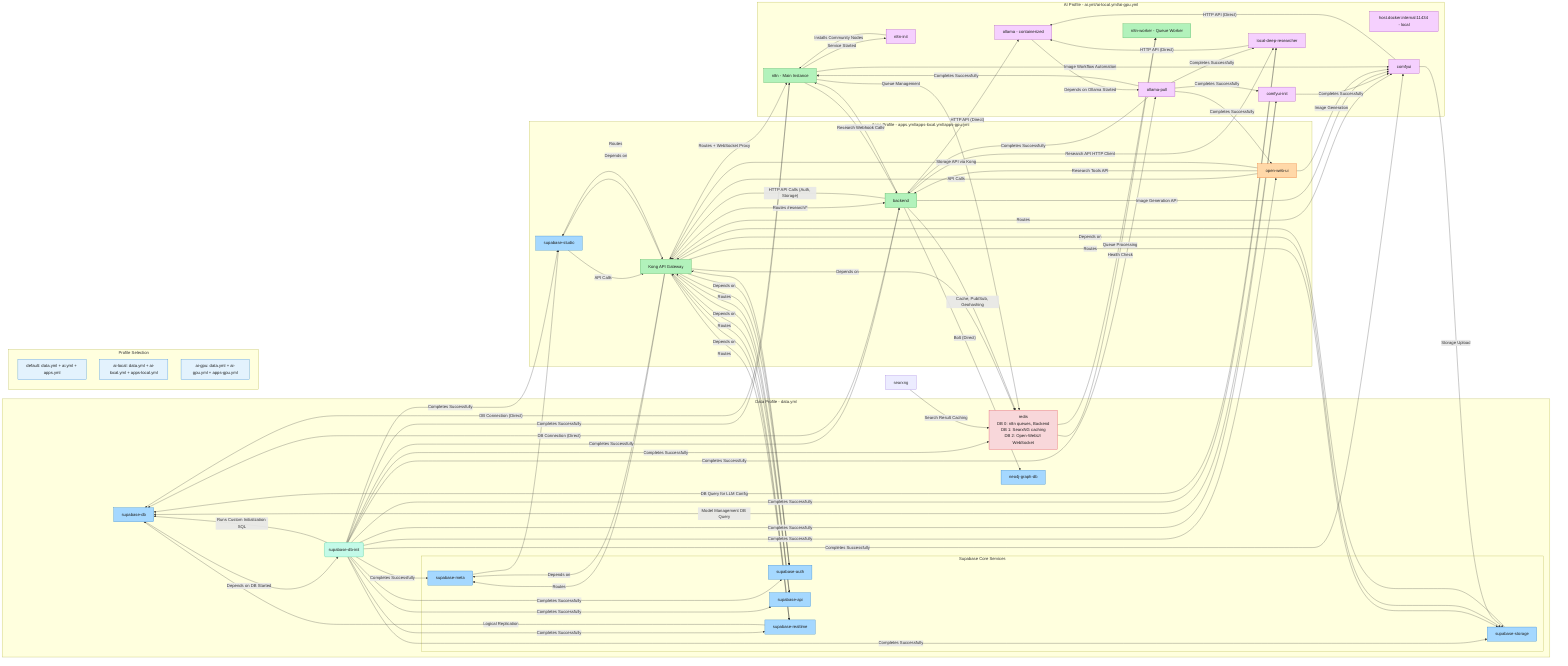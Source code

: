 graph LR
    %% This diagram represents the new modular Docker Compose profile architecture.
    %% Services are organized into profiles: data.yml, ai.yml/ai-local.yml/ai-gpu.yml, apps.yml/apps-local.yml/apps-gpu.yml
    %% For ai-local profile, the 'ollama' container is removed, and services connect to local Ollama via host.docker.internal:11434.
    %% For ai-gpu profile, Ollama runs with NVIDIA GPU acceleration.
    %% The start.sh script handles profile selection and consistent environment variable management.

    %% Define styles
    classDef database fill:#a5d8ff,stroke:#1971c2,color:#1e1e1e
    classDef cache fill:#f8d7da,stroke:#dc3545,color:#1e1e1e
    classDef ai fill:#f5d0fe,stroke:#9c36b5,color:#1e1e1e
    classDef ui fill:#ffd8a8,stroke:#e8590c,color:#1e1e1e
    classDef api fill:#b2f2bb,stroke:#2f9e44,color:#1e1e1e
    
    %% Data Services Profile (data.yml)
    subgraph DataProfile[Data Profile - data.yml]
        direction LR
        supabase-db[supabase-db]
        redis[redis<br/>DB 0: n8n queues, Backend<br/>DB 1: SearxNG caching<br/>DB 2: Open-WebUI WebSocket]:::cache
        supabase-db-init(supabase-db-init)
        subgraph SupabaseCore[Supabase Core Services]
        direction TB
        supabase-meta[supabase-meta]
        supabase-storage[supabase-storage]
        supabase-auth[supabase-auth]
        supabase-api[supabase-api]
        supabase-realtime[supabase-realtime]
        end
        neo4j-graph-db[neo4j-graph-db]
    end

    %% AI Services Profile (ai.yml / ai-local.yml / ai-gpu.yml)
    subgraph AIProfile[AI Profile - ai.yml/ai-local.yml/ai-gpu.yml]
        direction TB
        ollama[ollama - containerized]
        ollama-local[host.docker.internal:11434 - local]
        ollama-pull[ollama-pull]
        comfyui-init[comfyui-init]
        n8n-init[n8n-init]
        local-deep-researcher[local-deep-researcher]
        n8n[n8n - Main Instance]:::api
        n8n-worker[n8n-worker - Queue Worker]:::api
        comfyui[comfyui]:::ai
    end
    
    %% Apps Services Profile (apps.yml / apps-local.yml / apps-gpu.yml)
    subgraph AppsProfile[Apps Profile - apps.yml/apps-local.yml/apps-gpu.yml]
        direction TB
        kong-api-gateway[Kong API Gateway]
        backend[backend]
        open-web-ui[open-web-ui]
        supabase-studio[supabase-studio]
    end
    
    %% Connections / Dependencies
    supabase-db -- "Depends on DB Started" --> supabase-db-init
    supabase-db-init -- "Runs Custom Initialization SQL" --> supabase-db
    supabase-db-init -- "Completes Successfully" --> redis
    supabase-db-init -- "Completes Successfully" --> supabase-meta
    supabase-db-init -- "Completes Successfully" --> supabase-storage
    supabase-db-init -- "Completes Successfully" --> supabase-auth
    supabase-db-init -- "Completes Successfully" --> supabase-api
    supabase-db-init -- "Completes Successfully" --> supabase-realtime
    supabase-db-init -- "Completes Successfully" --> supabase-studio
    supabase-db-init -- "Completes Successfully" --> ollama-pull
    supabase-db-init -- "Completes Successfully" --> comfyui-init
    supabase-db-init -- "Completes Successfully" --> local-deep-researcher
    supabase-db-init -- "Completes Successfully" --> backend
    supabase-db-init -- "Completes Successfully" --> open-web-ui
    supabase-db-init -- "Completes Successfully" --> n8n
    redis -- "Health Check" --> n8n-worker
    n8n -- "Service Started" --> n8n-init
    n8n-init -- "Installs Community Nodes" --> n8n
    supabase-db-init -- "Completes Successfully" --> comfyui

    %% Service Inter-dependencies (After db-init)
    %% Connections now go through Kong where applicable
    %% Kong provides WebSocket proxy support for real-time services (n8n, Supabase Realtime)
    supabase-meta --> supabase-studio
    supabase-auth --> kong-api-gateway
    supabase-api --> kong-api-gateway
    supabase-storage --> kong-api-gateway
    supabase-realtime --> kong-api-gateway
    supabase-studio -- API Calls --> kong-api-gateway
    backend -- "HTTP API Calls (Auth, Storage)" --> kong-api-gateway
    open-web-ui -- API Calls --> kong-api-gateway

    kong-api-gateway -- Routes --> supabase-auth
    kong-api-gateway -- Routes --> supabase-api
    kong-api-gateway -- Routes --> supabase-storage
    kong-api-gateway -- Routes --> supabase-realtime
    kong-api-gateway -- Routes --> supabase-meta
    kong-api-gateway -- Routes --> supabase-studio
    kong-api-gateway -- "Routes + WebSocket Proxy" --> n8n
    kong-api-gateway -- Routes --> comfyui
    kong-api-gateway -- "Routes /research/*" --> backend

    kong-api-gateway -- "Depends on" --> redis
    kong-api-gateway -- "Depends on" --> supabase-auth
    kong-api-gateway -- "Depends on" --> supabase-api
    kong-api-gateway -- "Depends on" --> supabase-storage
    kong-api-gateway -- "Depends on" --> supabase-realtime
    kong-api-gateway -- "Depends on" --> supabase-meta

    backend -- "Bolt (Direct)" --> neo4j-graph-db
    backend -- "HTTP API (Direct)" --> ollama
    backend -- "DB Connection (Direct)" --> supabase-db
    n8n -- "DB Connection (Direct)" --> supabase-db
    n8n -- "Queue Management" --> redis
    redis -- "Queue Processing" --> n8n-worker
    searxng -- "Search Result Caching" --> redis
    backend -- "Workflow Automation" --> n8n
    backend -- "Cache, Pub/Sub, Geohashing" --> redis
    ollama-pull -- "Completes Successfully" --> local-deep-researcher
    ollama-pull -- "Completes Successfully" --> open-web-ui
    ollama-pull -- "Completes Successfully" --> backend
    ollama-pull -- "Completes Successfully" --> n8n
    ollama-pull -- "Completes Successfully" --> comfyui-init
    comfyui-init -- "Completes Successfully" --> comfyui
    ollama -- "Depends on Ollama Started" --> ollama-pull
    
    %% Local Deep Researcher connections
    local-deep-researcher -- "DB Query for LLM Config" --> supabase-db
    local-deep-researcher -- "HTTP API (Direct)" --> ollama
    backend -- "Research API HTTP Client" --> local-deep-researcher
    n8n -- "Research Webhook Calls" --> backend
    
    %% Open-WebUI research integration via tools
    open-web-ui -- "Research Tools API" --> backend
    
    %% ComfyUI integrations
    comfyui-init -- "Model Management DB Query" --> supabase-db
    comfyui -- "HTTP API (Direct)" --> ollama
    backend -- "Image Generation API" --> comfyui
    open-web-ui -- "Image Generation" --> comfyui
    n8n -- "Image Workflow Automation" --> comfyui
    comfyui -- "Storage Upload" --> supabase-storage

    %% Add dependency of Studio on Kong
    supabase-studio -- "Depends on" --> kong-api-gateway
    open-web-ui -- "Storage API via Kong" --> kong-api-gateway
    
    %% Realtime logical replication connection
    supabase-realtime -- "Logical Replication" --> supabase-db


    %% Profile Selection Notes
    subgraph ProfileNotes[Profile Selection]
        direction TB
        DefaultNote[default: data.yml + ai.yml + apps.yml]
        LocalNote[ai-local: data.yml + ai-local.yml + apps-local.yml]
        GPUNote[ai-gpu: data.yml + ai-gpu.yml + apps-gpu.yml]
    end

    %% Apply styles
    classDef init fill:#c3fae8,stroke:#12b886,color:#1e1e1e
    classDef profile fill:#e3f2fd,stroke:#1976d2,color:#1e1e1e
    class supabase-db,neo4j-graph-db database
    class supabase-meta,supabase-storage,supabase-auth,supabase-api,supabase-realtime,supabase-studio database
    class ollama,ollama-local,ollama-pull,comfyui-init,n8n-init,local-deep-researcher,comfyui ai
    class open-web-ui ui
    class backend api
    class kong-api-gateway,n8n,n8n-worker api
    class supabase-db-init init
    class DefaultNote,LocalNote,GPUNote profile